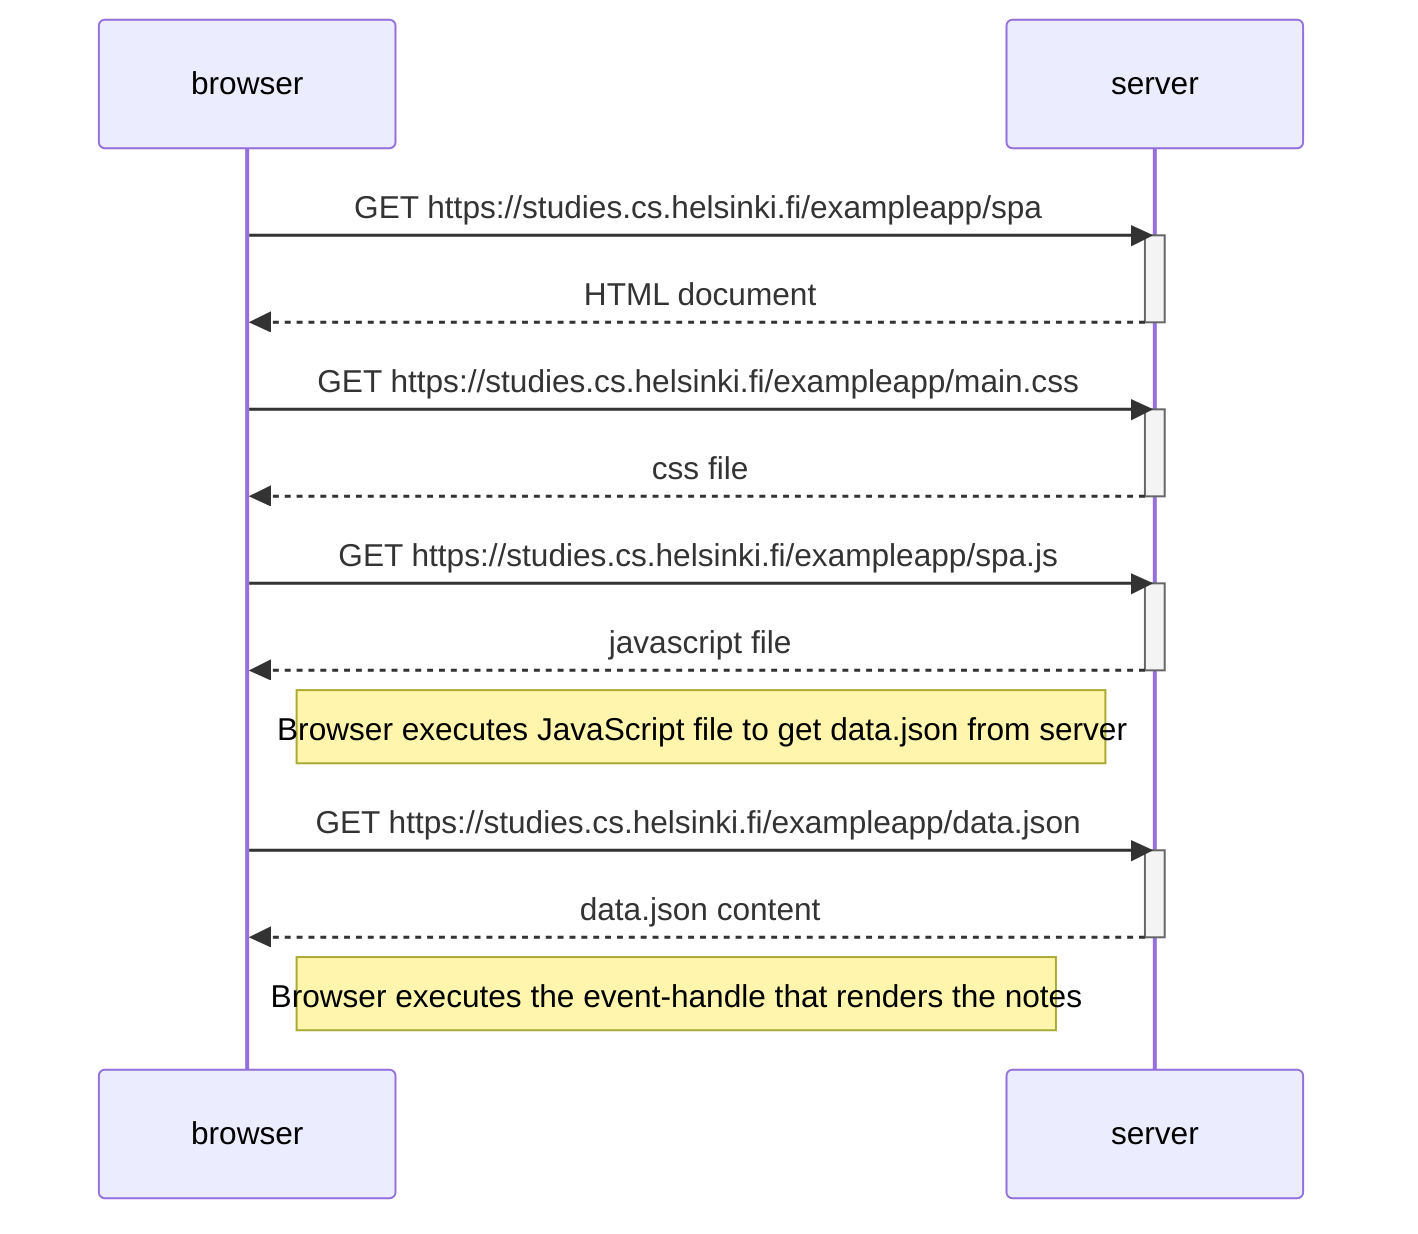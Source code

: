 sequenceDiagram
    participant browser
    participant server

    browser->>server: GET https://studies.cs.helsinki.fi/exampleapp/spa
    activate server
    server-->>browser: HTML document
    deactivate server

    browser->>server: GET https://studies.cs.helsinki.fi/exampleapp/main.css
    activate server
    server-->>browser: css file
    deactivate server

    browser->>server: GET https://studies.cs.helsinki.fi/exampleapp/spa.js
    activate server
    server-->>browser: javascript file
    deactivate server

    Note right of browser: Browser executes JavaScript file to get data.json from server

    browser->>server: GET https://studies.cs.helsinki.fi/exampleapp/data.json
    activate server
    server-->>browser: data.json content
    deactivate server

    Note right of browser: Browser executes the event-handle that renders the notes